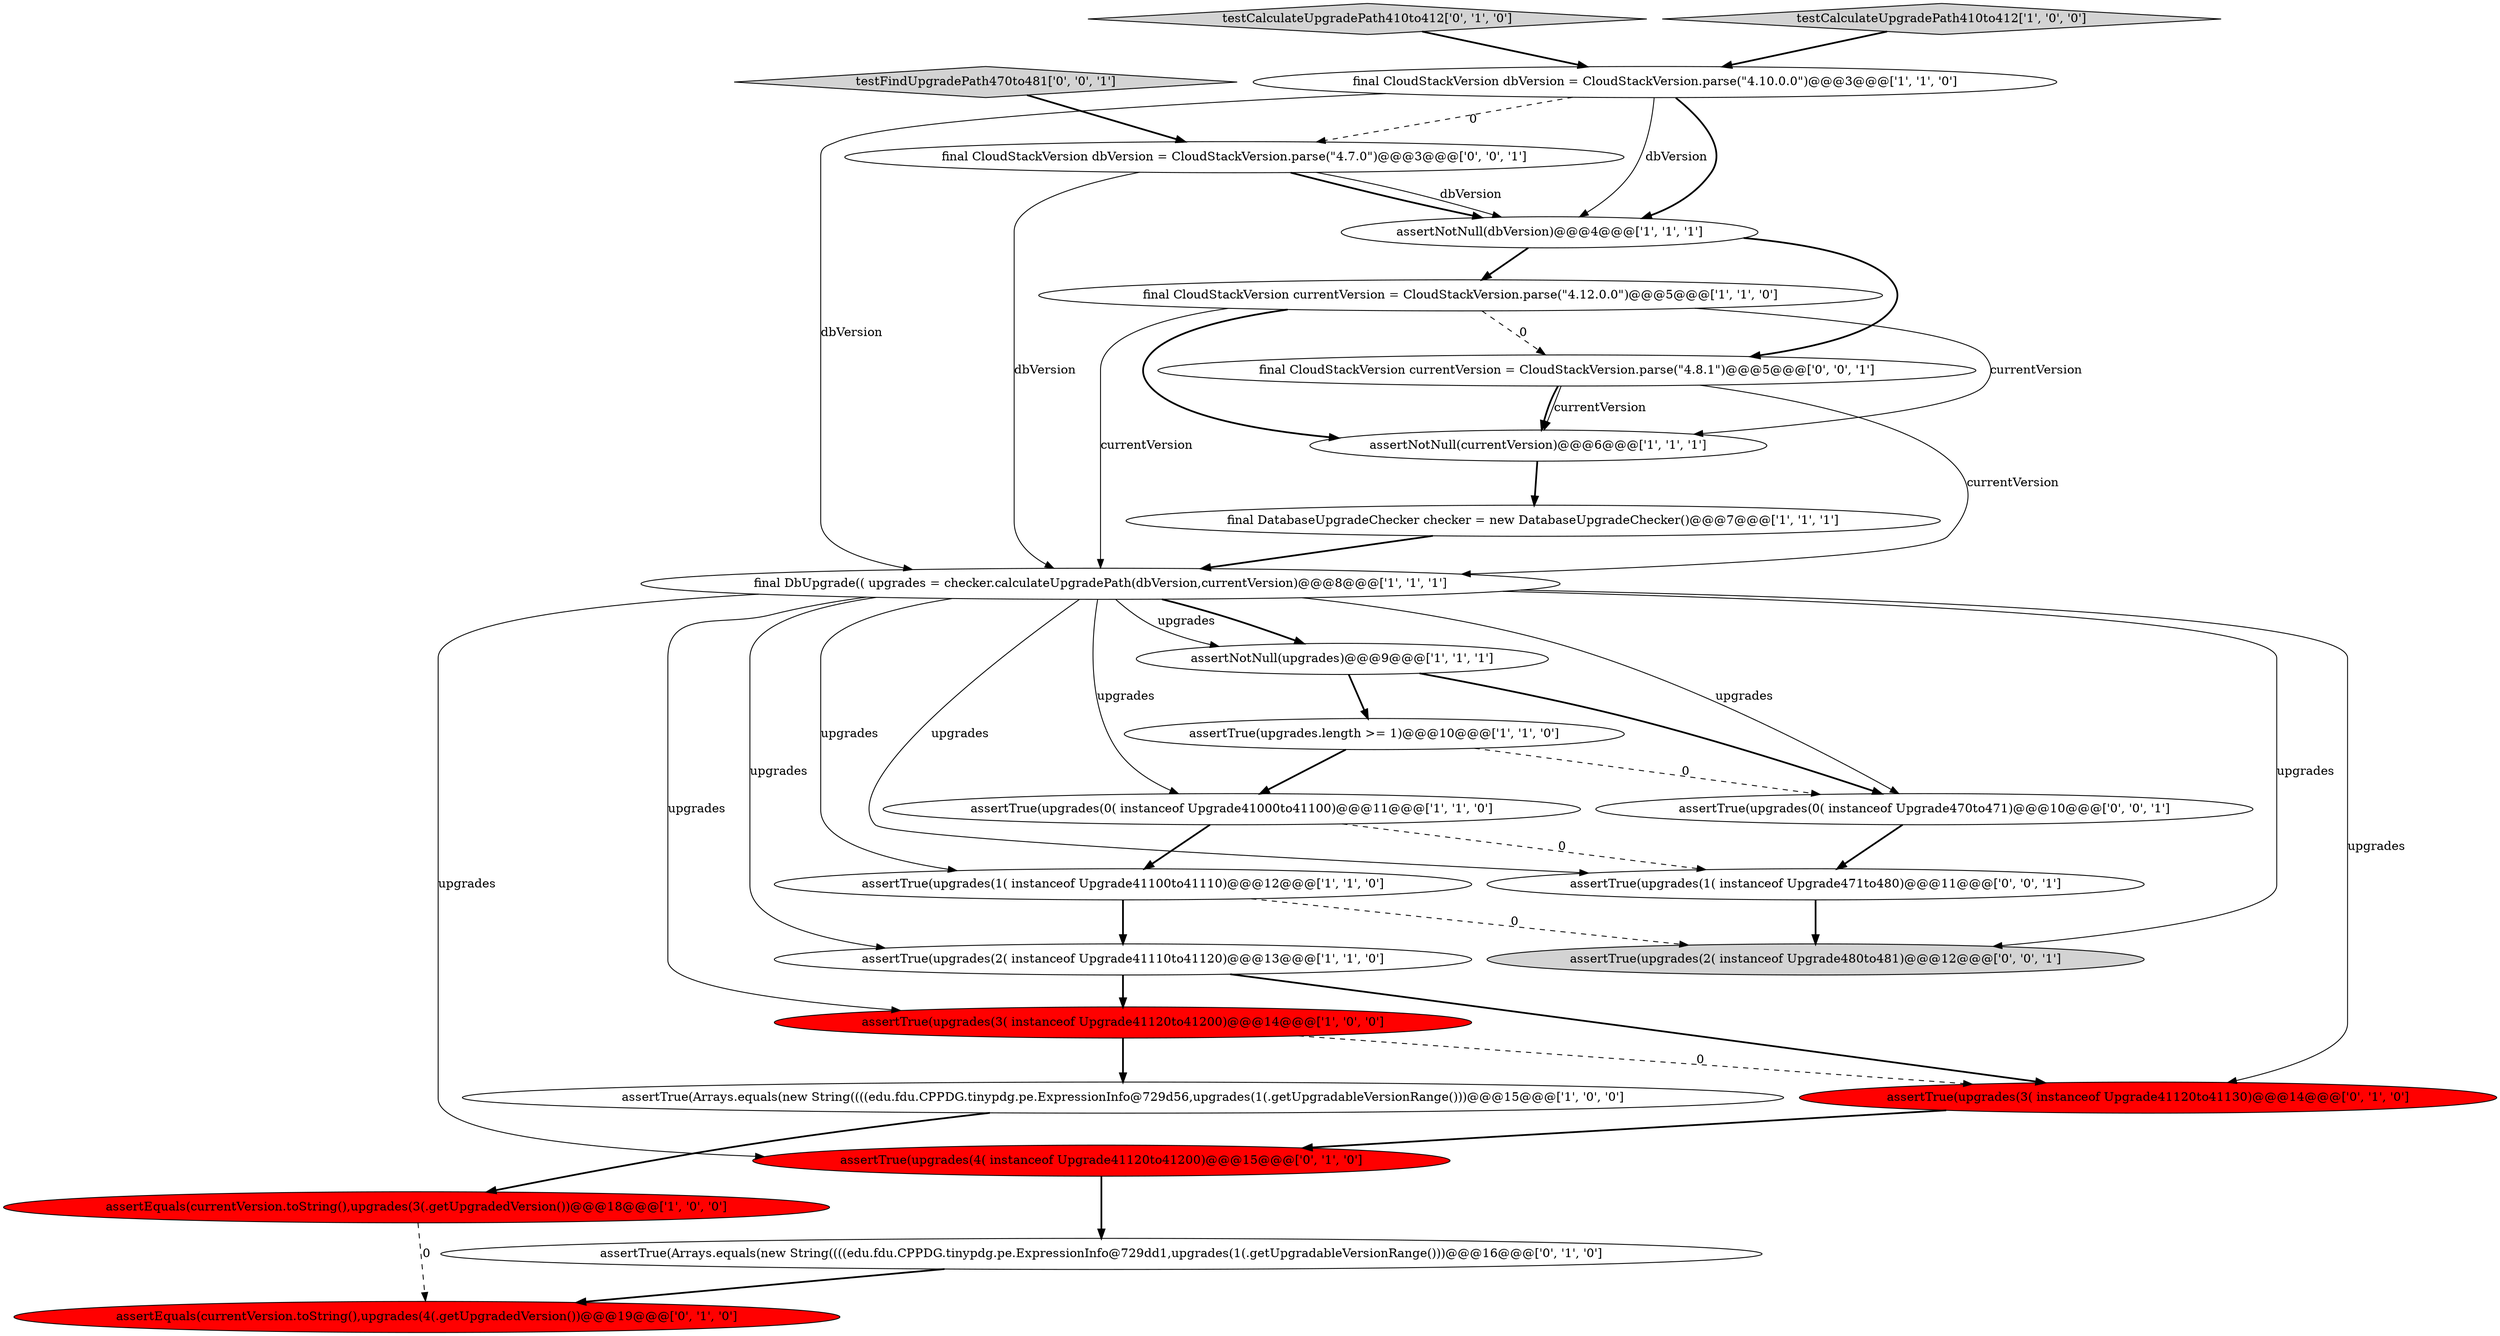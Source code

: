 digraph {
13 [style = filled, label = "final DatabaseUpgradeChecker checker = new DatabaseUpgradeChecker()@@@7@@@['1', '1', '1']", fillcolor = white, shape = ellipse image = "AAA0AAABBB1BBB"];
14 [style = filled, label = "assertTrue(upgrades(3( instanceof Upgrade41120to41200)@@@14@@@['1', '0', '0']", fillcolor = red, shape = ellipse image = "AAA1AAABBB1BBB"];
21 [style = filled, label = "assertTrue(upgrades(0( instanceof Upgrade470to471)@@@10@@@['0', '0', '1']", fillcolor = white, shape = ellipse image = "AAA0AAABBB3BBB"];
4 [style = filled, label = "assertTrue(Arrays.equals(new String((((edu.fdu.CPPDG.tinypdg.pe.ExpressionInfo@729d56,upgrades(1(.getUpgradableVersionRange()))@@@15@@@['1', '0', '0']", fillcolor = white, shape = ellipse image = "AAA0AAABBB1BBB"];
17 [style = filled, label = "assertTrue(upgrades(3( instanceof Upgrade41120to41130)@@@14@@@['0', '1', '0']", fillcolor = red, shape = ellipse image = "AAA1AAABBB2BBB"];
25 [style = filled, label = "assertTrue(upgrades(2( instanceof Upgrade480to481)@@@12@@@['0', '0', '1']", fillcolor = lightgray, shape = ellipse image = "AAA0AAABBB3BBB"];
22 [style = filled, label = "final CloudStackVersion dbVersion = CloudStackVersion.parse(\"4.7.0\")@@@3@@@['0', '0', '1']", fillcolor = white, shape = ellipse image = "AAA0AAABBB3BBB"];
1 [style = filled, label = "assertTrue(upgrades(1( instanceof Upgrade41100to41110)@@@12@@@['1', '1', '0']", fillcolor = white, shape = ellipse image = "AAA0AAABBB1BBB"];
9 [style = filled, label = "final CloudStackVersion dbVersion = CloudStackVersion.parse(\"4.10.0.0\")@@@3@@@['1', '1', '0']", fillcolor = white, shape = ellipse image = "AAA0AAABBB1BBB"];
20 [style = filled, label = "final CloudStackVersion currentVersion = CloudStackVersion.parse(\"4.8.1\")@@@5@@@['0', '0', '1']", fillcolor = white, shape = ellipse image = "AAA0AAABBB3BBB"];
6 [style = filled, label = "assertTrue(upgrades.length >= 1)@@@10@@@['1', '1', '0']", fillcolor = white, shape = ellipse image = "AAA0AAABBB1BBB"];
19 [style = filled, label = "testCalculateUpgradePath410to412['0', '1', '0']", fillcolor = lightgray, shape = diamond image = "AAA0AAABBB2BBB"];
7 [style = filled, label = "assertTrue(upgrades(0( instanceof Upgrade41000to41100)@@@11@@@['1', '1', '0']", fillcolor = white, shape = ellipse image = "AAA0AAABBB1BBB"];
16 [style = filled, label = "assertEquals(currentVersion.toString(),upgrades(4(.getUpgradedVersion())@@@19@@@['0', '1', '0']", fillcolor = red, shape = ellipse image = "AAA1AAABBB2BBB"];
3 [style = filled, label = "final DbUpgrade(( upgrades = checker.calculateUpgradePath(dbVersion,currentVersion)@@@8@@@['1', '1', '1']", fillcolor = white, shape = ellipse image = "AAA0AAABBB1BBB"];
2 [style = filled, label = "assertTrue(upgrades(2( instanceof Upgrade41110to41120)@@@13@@@['1', '1', '0']", fillcolor = white, shape = ellipse image = "AAA0AAABBB1BBB"];
23 [style = filled, label = "testFindUpgradePath470to481['0', '0', '1']", fillcolor = lightgray, shape = diamond image = "AAA0AAABBB3BBB"];
10 [style = filled, label = "assertNotNull(dbVersion)@@@4@@@['1', '1', '1']", fillcolor = white, shape = ellipse image = "AAA0AAABBB1BBB"];
15 [style = filled, label = "assertTrue(Arrays.equals(new String((((edu.fdu.CPPDG.tinypdg.pe.ExpressionInfo@729dd1,upgrades(1(.getUpgradableVersionRange()))@@@16@@@['0', '1', '0']", fillcolor = white, shape = ellipse image = "AAA0AAABBB2BBB"];
5 [style = filled, label = "assertNotNull(upgrades)@@@9@@@['1', '1', '1']", fillcolor = white, shape = ellipse image = "AAA0AAABBB1BBB"];
18 [style = filled, label = "assertTrue(upgrades(4( instanceof Upgrade41120to41200)@@@15@@@['0', '1', '0']", fillcolor = red, shape = ellipse image = "AAA1AAABBB2BBB"];
24 [style = filled, label = "assertTrue(upgrades(1( instanceof Upgrade471to480)@@@11@@@['0', '0', '1']", fillcolor = white, shape = ellipse image = "AAA0AAABBB3BBB"];
8 [style = filled, label = "assertNotNull(currentVersion)@@@6@@@['1', '1', '1']", fillcolor = white, shape = ellipse image = "AAA0AAABBB1BBB"];
0 [style = filled, label = "final CloudStackVersion currentVersion = CloudStackVersion.parse(\"4.12.0.0\")@@@5@@@['1', '1', '0']", fillcolor = white, shape = ellipse image = "AAA0AAABBB1BBB"];
12 [style = filled, label = "testCalculateUpgradePath410to412['1', '0', '0']", fillcolor = lightgray, shape = diamond image = "AAA0AAABBB1BBB"];
11 [style = filled, label = "assertEquals(currentVersion.toString(),upgrades(3(.getUpgradedVersion())@@@18@@@['1', '0', '0']", fillcolor = red, shape = ellipse image = "AAA1AAABBB1BBB"];
3->25 [style = solid, label="upgrades"];
2->17 [style = bold, label=""];
6->21 [style = dashed, label="0"];
10->20 [style = bold, label=""];
3->7 [style = solid, label="upgrades"];
20->8 [style = solid, label="currentVersion"];
3->2 [style = solid, label="upgrades"];
9->10 [style = solid, label="dbVersion"];
7->1 [style = bold, label=""];
22->3 [style = solid, label="dbVersion"];
11->16 [style = dashed, label="0"];
0->8 [style = solid, label="currentVersion"];
18->15 [style = bold, label=""];
3->14 [style = solid, label="upgrades"];
20->3 [style = solid, label="currentVersion"];
9->22 [style = dashed, label="0"];
21->24 [style = bold, label=""];
9->10 [style = bold, label=""];
8->13 [style = bold, label=""];
12->9 [style = bold, label=""];
15->16 [style = bold, label=""];
0->20 [style = dashed, label="0"];
3->18 [style = solid, label="upgrades"];
9->3 [style = solid, label="dbVersion"];
5->21 [style = bold, label=""];
3->5 [style = bold, label=""];
20->8 [style = bold, label=""];
23->22 [style = bold, label=""];
5->6 [style = bold, label=""];
13->3 [style = bold, label=""];
19->9 [style = bold, label=""];
7->24 [style = dashed, label="0"];
0->3 [style = solid, label="currentVersion"];
24->25 [style = bold, label=""];
10->0 [style = bold, label=""];
3->1 [style = solid, label="upgrades"];
2->14 [style = bold, label=""];
0->8 [style = bold, label=""];
22->10 [style = bold, label=""];
3->21 [style = solid, label="upgrades"];
14->17 [style = dashed, label="0"];
1->2 [style = bold, label=""];
6->7 [style = bold, label=""];
4->11 [style = bold, label=""];
1->25 [style = dashed, label="0"];
3->24 [style = solid, label="upgrades"];
22->10 [style = solid, label="dbVersion"];
17->18 [style = bold, label=""];
3->5 [style = solid, label="upgrades"];
3->17 [style = solid, label="upgrades"];
14->4 [style = bold, label=""];
}
